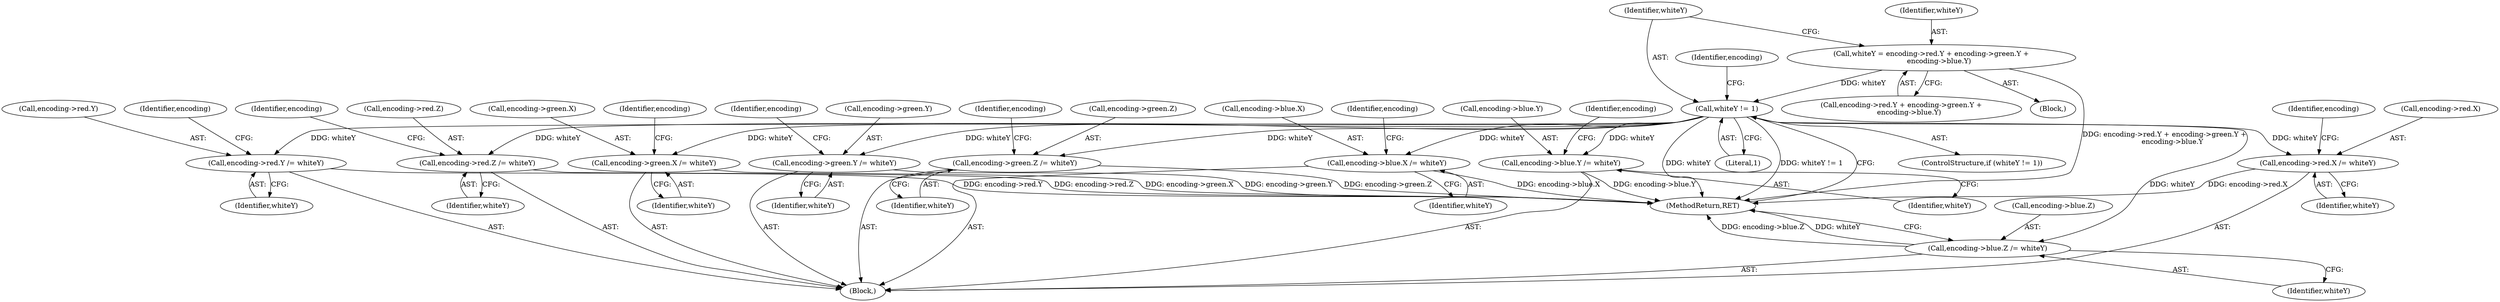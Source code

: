 digraph "0_Android_9d4853418ab2f754c2b63e091c29c5529b8b86ca_107@integer" {
"1000104" [label="(Call,whiteY = encoding->red.Y + encoding->green.Y +\n       encoding->blue.Y)"];
"1000124" [label="(Call,whiteY != 1)"];
"1000128" [label="(Call,encoding->red.X /= whiteY)"];
"1000135" [label="(Call,encoding->red.Y /= whiteY)"];
"1000142" [label="(Call,encoding->red.Z /= whiteY)"];
"1000149" [label="(Call,encoding->green.X /= whiteY)"];
"1000156" [label="(Call,encoding->green.Y /= whiteY)"];
"1000163" [label="(Call,encoding->green.Z /= whiteY)"];
"1000170" [label="(Call,encoding->blue.X /= whiteY)"];
"1000177" [label="(Call,encoding->blue.Y /= whiteY)"];
"1000184" [label="(Call,encoding->blue.Z /= whiteY)"];
"1000166" [label="(Identifier,encoding)"];
"1000126" [label="(Literal,1)"];
"1000128" [label="(Call,encoding->red.X /= whiteY)"];
"1000191" [label="(MethodReturn,RET)"];
"1000177" [label="(Call,encoding->blue.Y /= whiteY)"];
"1000143" [label="(Call,encoding->red.Z)"];
"1000180" [label="(Identifier,encoding)"];
"1000155" [label="(Identifier,whiteY)"];
"1000157" [label="(Call,encoding->green.Y)"];
"1000104" [label="(Call,whiteY = encoding->red.Y + encoding->green.Y +\n       encoding->blue.Y)"];
"1000141" [label="(Identifier,whiteY)"];
"1000171" [label="(Call,encoding->blue.X)"];
"1000184" [label="(Call,encoding->blue.Z /= whiteY)"];
"1000190" [label="(Identifier,whiteY)"];
"1000142" [label="(Call,encoding->red.Z /= whiteY)"];
"1000156" [label="(Call,encoding->green.Y /= whiteY)"];
"1000164" [label="(Call,encoding->green.Z)"];
"1000136" [label="(Call,encoding->red.Y)"];
"1000138" [label="(Identifier,encoding)"];
"1000135" [label="(Call,encoding->red.Y /= whiteY)"];
"1000148" [label="(Identifier,whiteY)"];
"1000169" [label="(Identifier,whiteY)"];
"1000124" [label="(Call,whiteY != 1)"];
"1000129" [label="(Call,encoding->red.X)"];
"1000183" [label="(Identifier,whiteY)"];
"1000178" [label="(Call,encoding->blue.Y)"];
"1000131" [label="(Identifier,encoding)"];
"1000159" [label="(Identifier,encoding)"];
"1000125" [label="(Identifier,whiteY)"];
"1000127" [label="(Block,)"];
"1000162" [label="(Identifier,whiteY)"];
"1000187" [label="(Identifier,encoding)"];
"1000163" [label="(Call,encoding->green.Z /= whiteY)"];
"1000106" [label="(Call,encoding->red.Y + encoding->green.Y +\n       encoding->blue.Y)"];
"1000102" [label="(Block,)"];
"1000149" [label="(Call,encoding->green.X /= whiteY)"];
"1000176" [label="(Identifier,whiteY)"];
"1000134" [label="(Identifier,whiteY)"];
"1000170" [label="(Call,encoding->blue.X /= whiteY)"];
"1000152" [label="(Identifier,encoding)"];
"1000145" [label="(Identifier,encoding)"];
"1000173" [label="(Identifier,encoding)"];
"1000105" [label="(Identifier,whiteY)"];
"1000150" [label="(Call,encoding->green.X)"];
"1000185" [label="(Call,encoding->blue.Z)"];
"1000123" [label="(ControlStructure,if (whiteY != 1))"];
"1000104" -> "1000102"  [label="AST: "];
"1000104" -> "1000106"  [label="CFG: "];
"1000105" -> "1000104"  [label="AST: "];
"1000106" -> "1000104"  [label="AST: "];
"1000125" -> "1000104"  [label="CFG: "];
"1000104" -> "1000191"  [label="DDG: encoding->red.Y + encoding->green.Y +\n       encoding->blue.Y"];
"1000104" -> "1000124"  [label="DDG: whiteY"];
"1000124" -> "1000123"  [label="AST: "];
"1000124" -> "1000126"  [label="CFG: "];
"1000125" -> "1000124"  [label="AST: "];
"1000126" -> "1000124"  [label="AST: "];
"1000131" -> "1000124"  [label="CFG: "];
"1000191" -> "1000124"  [label="CFG: "];
"1000124" -> "1000191"  [label="DDG: whiteY"];
"1000124" -> "1000191"  [label="DDG: whiteY != 1"];
"1000124" -> "1000128"  [label="DDG: whiteY"];
"1000124" -> "1000135"  [label="DDG: whiteY"];
"1000124" -> "1000142"  [label="DDG: whiteY"];
"1000124" -> "1000149"  [label="DDG: whiteY"];
"1000124" -> "1000156"  [label="DDG: whiteY"];
"1000124" -> "1000163"  [label="DDG: whiteY"];
"1000124" -> "1000170"  [label="DDG: whiteY"];
"1000124" -> "1000177"  [label="DDG: whiteY"];
"1000124" -> "1000184"  [label="DDG: whiteY"];
"1000128" -> "1000127"  [label="AST: "];
"1000128" -> "1000134"  [label="CFG: "];
"1000129" -> "1000128"  [label="AST: "];
"1000134" -> "1000128"  [label="AST: "];
"1000138" -> "1000128"  [label="CFG: "];
"1000128" -> "1000191"  [label="DDG: encoding->red.X"];
"1000135" -> "1000127"  [label="AST: "];
"1000135" -> "1000141"  [label="CFG: "];
"1000136" -> "1000135"  [label="AST: "];
"1000141" -> "1000135"  [label="AST: "];
"1000145" -> "1000135"  [label="CFG: "];
"1000135" -> "1000191"  [label="DDG: encoding->red.Y"];
"1000142" -> "1000127"  [label="AST: "];
"1000142" -> "1000148"  [label="CFG: "];
"1000143" -> "1000142"  [label="AST: "];
"1000148" -> "1000142"  [label="AST: "];
"1000152" -> "1000142"  [label="CFG: "];
"1000142" -> "1000191"  [label="DDG: encoding->red.Z"];
"1000149" -> "1000127"  [label="AST: "];
"1000149" -> "1000155"  [label="CFG: "];
"1000150" -> "1000149"  [label="AST: "];
"1000155" -> "1000149"  [label="AST: "];
"1000159" -> "1000149"  [label="CFG: "];
"1000149" -> "1000191"  [label="DDG: encoding->green.X"];
"1000156" -> "1000127"  [label="AST: "];
"1000156" -> "1000162"  [label="CFG: "];
"1000157" -> "1000156"  [label="AST: "];
"1000162" -> "1000156"  [label="AST: "];
"1000166" -> "1000156"  [label="CFG: "];
"1000156" -> "1000191"  [label="DDG: encoding->green.Y"];
"1000163" -> "1000127"  [label="AST: "];
"1000163" -> "1000169"  [label="CFG: "];
"1000164" -> "1000163"  [label="AST: "];
"1000169" -> "1000163"  [label="AST: "];
"1000173" -> "1000163"  [label="CFG: "];
"1000163" -> "1000191"  [label="DDG: encoding->green.Z"];
"1000170" -> "1000127"  [label="AST: "];
"1000170" -> "1000176"  [label="CFG: "];
"1000171" -> "1000170"  [label="AST: "];
"1000176" -> "1000170"  [label="AST: "];
"1000180" -> "1000170"  [label="CFG: "];
"1000170" -> "1000191"  [label="DDG: encoding->blue.X"];
"1000177" -> "1000127"  [label="AST: "];
"1000177" -> "1000183"  [label="CFG: "];
"1000178" -> "1000177"  [label="AST: "];
"1000183" -> "1000177"  [label="AST: "];
"1000187" -> "1000177"  [label="CFG: "];
"1000177" -> "1000191"  [label="DDG: encoding->blue.Y"];
"1000184" -> "1000127"  [label="AST: "];
"1000184" -> "1000190"  [label="CFG: "];
"1000185" -> "1000184"  [label="AST: "];
"1000190" -> "1000184"  [label="AST: "];
"1000191" -> "1000184"  [label="CFG: "];
"1000184" -> "1000191"  [label="DDG: encoding->blue.Z"];
"1000184" -> "1000191"  [label="DDG: whiteY"];
}
